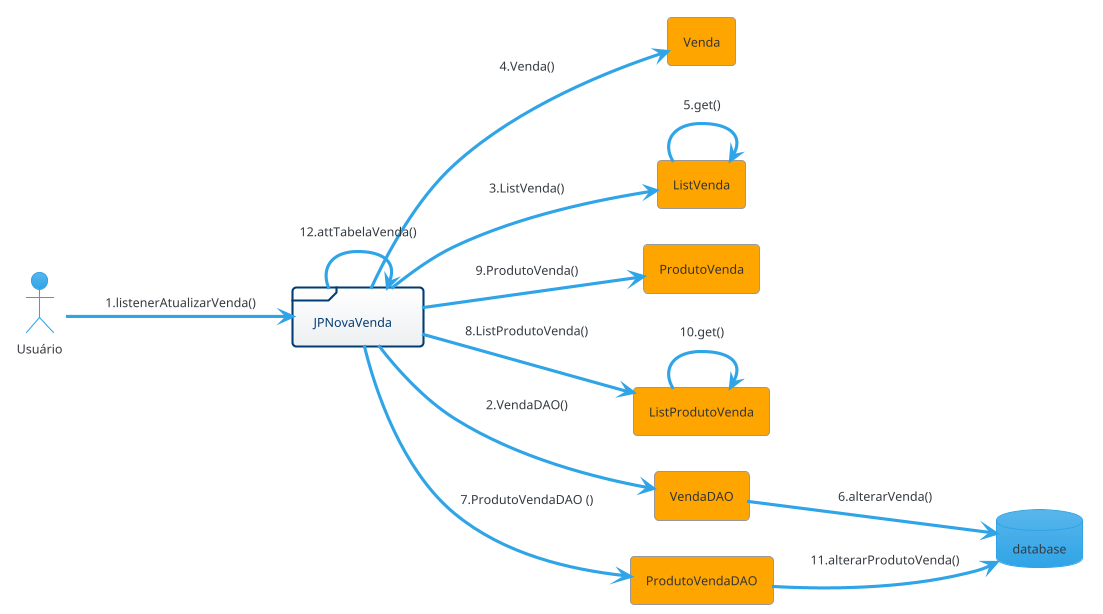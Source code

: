 @startuml
!theme cerulean
left to right direction

actor Usuário
agent Venda
agent ListVenda
agent ProdutoVenda
agent ListProdutoVenda
database database
frame JPNovaVenda 
agent VendaDAO
agent ProdutoVendaDAO 

Usuário --> JPNovaVenda : 1.listenerAtualizarVenda()
JPNovaVenda --> VendaDAO : 2.VendaDAO()
JPNovaVenda --> ListVenda : 3.ListVenda()
JPNovaVenda --> Venda: 4.Venda()
ListVenda --> ListVenda : 5.get()
VendaDAO --> database : 6.alterarVenda()

JPNovaVenda --> ProdutoVendaDAO : 7.ProdutoVendaDAO ()
JPNovaVenda --> ListProdutoVenda: 8.ListProdutoVenda()
JPNovaVenda --> ProdutoVenda: 9.ProdutoVenda()
ListProdutoVenda --> ListProdutoVenda: 10.get()
ProdutoVendaDAO --> database : 11.alterarProdutoVenda()

JPNovaVenda --> JPNovaVenda : 12.attTabelaVenda()

@enduml